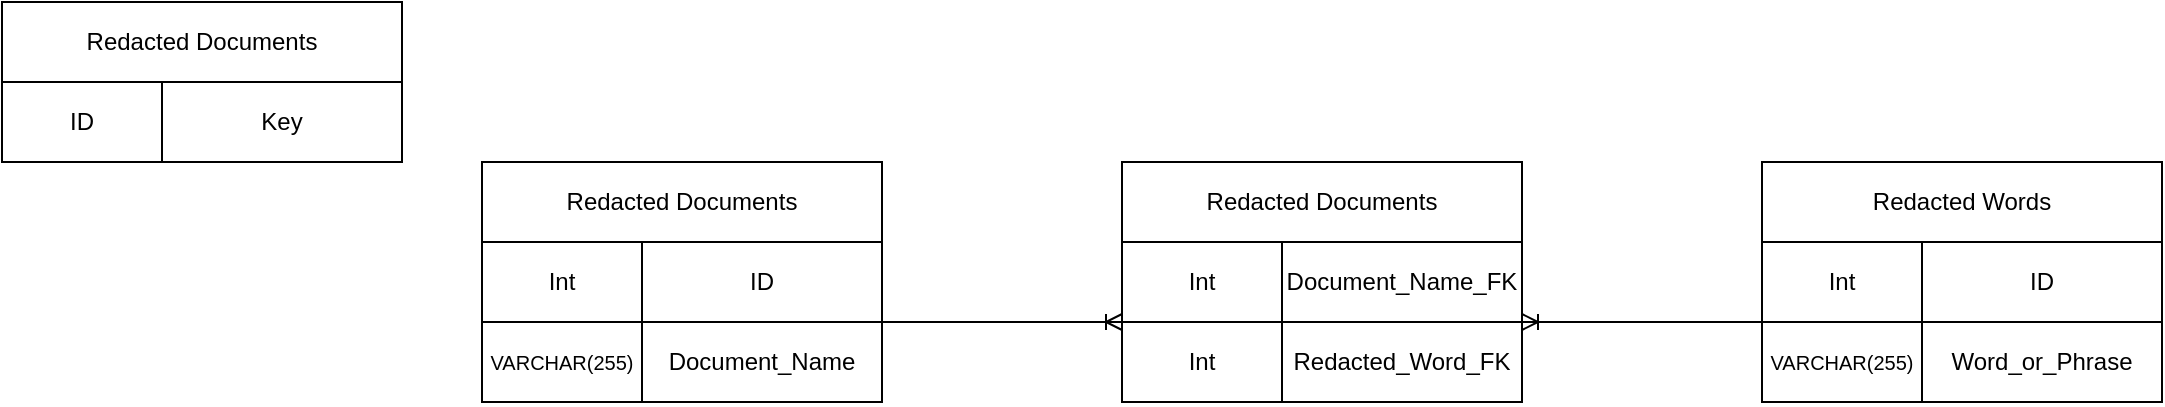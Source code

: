 <mxfile version="14.5.0" type="github">
  <diagram id="0-HLeVHJZCkb-TzCpiPO" name="Page-1">
    <mxGraphModel dx="999" dy="518" grid="1" gridSize="10" guides="1" tooltips="1" connect="1" arrows="1" fold="1" page="1" pageScale="1" pageWidth="850" pageHeight="1100" math="0" shadow="0">
      <root>
        <mxCell id="0" />
        <mxCell id="1" parent="0" />
        <mxCell id="MCdQvpjKP1I-DEN3pyH2-1" value="Redacted Documents" style="rounded=0;whiteSpace=wrap;html=1;" vertex="1" parent="1">
          <mxGeometry x="360" y="160" width="200" height="40" as="geometry" />
        </mxCell>
        <mxCell id="MCdQvpjKP1I-DEN3pyH2-9" value="" style="group" vertex="1" connectable="0" parent="1">
          <mxGeometry x="360" y="200" width="200" height="40" as="geometry" />
        </mxCell>
        <mxCell id="MCdQvpjKP1I-DEN3pyH2-6" value="" style="group" vertex="1" connectable="0" parent="MCdQvpjKP1I-DEN3pyH2-9">
          <mxGeometry width="200" height="40" as="geometry" />
        </mxCell>
        <mxCell id="MCdQvpjKP1I-DEN3pyH2-2" value="" style="rounded=0;whiteSpace=wrap;html=1;" vertex="1" parent="MCdQvpjKP1I-DEN3pyH2-6">
          <mxGeometry width="200" height="40" as="geometry" />
        </mxCell>
        <mxCell id="MCdQvpjKP1I-DEN3pyH2-7" value="Int" style="text;html=1;strokeColor=none;fillColor=none;align=center;verticalAlign=middle;whiteSpace=wrap;rounded=0;" vertex="1" parent="MCdQvpjKP1I-DEN3pyH2-6">
          <mxGeometry width="80" height="40" as="geometry" />
        </mxCell>
        <mxCell id="MCdQvpjKP1I-DEN3pyH2-8" value="ID" style="text;html=1;strokeColor=none;fillColor=none;align=center;verticalAlign=middle;whiteSpace=wrap;rounded=0;" vertex="1" parent="MCdQvpjKP1I-DEN3pyH2-9">
          <mxGeometry x="80" width="120" height="40" as="geometry" />
        </mxCell>
        <mxCell id="MCdQvpjKP1I-DEN3pyH2-5" value="" style="endArrow=none;html=1;entryX=0.4;entryY=-0.002;entryDx=0;entryDy=0;entryPerimeter=0;exitX=0;exitY=1;exitDx=0;exitDy=0;" edge="1" parent="MCdQvpjKP1I-DEN3pyH2-9" source="MCdQvpjKP1I-DEN3pyH2-8" target="MCdQvpjKP1I-DEN3pyH2-2">
          <mxGeometry width="50" height="50" relative="1" as="geometry">
            <mxPoint x="80" y="40" as="sourcePoint" />
            <mxPoint x="200" y="-10" as="targetPoint" />
          </mxGeometry>
        </mxCell>
        <mxCell id="MCdQvpjKP1I-DEN3pyH2-59" value="" style="group" vertex="1" connectable="0" parent="1">
          <mxGeometry x="360" y="240" width="200" height="40" as="geometry" />
        </mxCell>
        <mxCell id="MCdQvpjKP1I-DEN3pyH2-60" value="" style="group" vertex="1" connectable="0" parent="MCdQvpjKP1I-DEN3pyH2-59">
          <mxGeometry width="200" height="40" as="geometry" />
        </mxCell>
        <mxCell id="MCdQvpjKP1I-DEN3pyH2-61" value="" style="rounded=0;whiteSpace=wrap;html=1;" vertex="1" parent="MCdQvpjKP1I-DEN3pyH2-60">
          <mxGeometry width="200" height="40" as="geometry" />
        </mxCell>
        <mxCell id="MCdQvpjKP1I-DEN3pyH2-62" value="&lt;font style=&quot;font-size: 10px&quot;&gt;VARCHAR(255)&lt;/font&gt;" style="text;html=1;strokeColor=none;fillColor=none;align=center;verticalAlign=middle;whiteSpace=wrap;rounded=0;" vertex="1" parent="MCdQvpjKP1I-DEN3pyH2-60">
          <mxGeometry width="80" height="40" as="geometry" />
        </mxCell>
        <mxCell id="MCdQvpjKP1I-DEN3pyH2-63" value="Document_Name" style="text;html=1;strokeColor=none;fillColor=none;align=center;verticalAlign=middle;whiteSpace=wrap;rounded=0;" vertex="1" parent="MCdQvpjKP1I-DEN3pyH2-59">
          <mxGeometry x="80" width="120" height="40" as="geometry" />
        </mxCell>
        <mxCell id="MCdQvpjKP1I-DEN3pyH2-64" value="" style="endArrow=none;html=1;entryX=0.4;entryY=-0.002;entryDx=0;entryDy=0;entryPerimeter=0;exitX=0;exitY=1;exitDx=0;exitDy=0;" edge="1" parent="MCdQvpjKP1I-DEN3pyH2-59" source="MCdQvpjKP1I-DEN3pyH2-63" target="MCdQvpjKP1I-DEN3pyH2-61">
          <mxGeometry width="50" height="50" relative="1" as="geometry">
            <mxPoint x="80" y="40" as="sourcePoint" />
            <mxPoint x="200" y="-10" as="targetPoint" />
          </mxGeometry>
        </mxCell>
        <mxCell id="MCdQvpjKP1I-DEN3pyH2-83" value="" style="group;fontStyle=1" vertex="1" connectable="0" parent="1">
          <mxGeometry x="120" y="120" width="200" height="40" as="geometry" />
        </mxCell>
        <mxCell id="MCdQvpjKP1I-DEN3pyH2-84" value="" style="group" vertex="1" connectable="0" parent="MCdQvpjKP1I-DEN3pyH2-83">
          <mxGeometry width="200" height="40" as="geometry" />
        </mxCell>
        <mxCell id="MCdQvpjKP1I-DEN3pyH2-85" value="" style="rounded=0;whiteSpace=wrap;html=1;" vertex="1" parent="MCdQvpjKP1I-DEN3pyH2-84">
          <mxGeometry width="200" height="40" as="geometry" />
        </mxCell>
        <mxCell id="MCdQvpjKP1I-DEN3pyH2-86" value="ID" style="text;html=1;strokeColor=none;fillColor=none;align=center;verticalAlign=middle;whiteSpace=wrap;rounded=0;" vertex="1" parent="MCdQvpjKP1I-DEN3pyH2-84">
          <mxGeometry width="80" height="40" as="geometry" />
        </mxCell>
        <mxCell id="MCdQvpjKP1I-DEN3pyH2-87" value="Key" style="text;html=1;strokeColor=none;fillColor=none;align=center;verticalAlign=middle;whiteSpace=wrap;rounded=0;" vertex="1" parent="MCdQvpjKP1I-DEN3pyH2-83">
          <mxGeometry x="80" width="120" height="40" as="geometry" />
        </mxCell>
        <mxCell id="MCdQvpjKP1I-DEN3pyH2-88" value="" style="endArrow=none;html=1;entryX=0.4;entryY=-0.002;entryDx=0;entryDy=0;entryPerimeter=0;exitX=0;exitY=1;exitDx=0;exitDy=0;" edge="1" parent="MCdQvpjKP1I-DEN3pyH2-83" source="MCdQvpjKP1I-DEN3pyH2-87" target="MCdQvpjKP1I-DEN3pyH2-85">
          <mxGeometry width="50" height="50" relative="1" as="geometry">
            <mxPoint x="80" y="40" as="sourcePoint" />
            <mxPoint x="200" y="-10" as="targetPoint" />
          </mxGeometry>
        </mxCell>
        <mxCell id="MCdQvpjKP1I-DEN3pyH2-89" value="Redacted Documents" style="rounded=0;whiteSpace=wrap;html=1;" vertex="1" parent="1">
          <mxGeometry x="120" y="80" width="200" height="40" as="geometry" />
        </mxCell>
        <mxCell id="MCdQvpjKP1I-DEN3pyH2-90" value="" style="group" vertex="1" connectable="0" parent="1">
          <mxGeometry x="680" y="200" width="200" height="40" as="geometry" />
        </mxCell>
        <mxCell id="MCdQvpjKP1I-DEN3pyH2-91" value="" style="group" vertex="1" connectable="0" parent="MCdQvpjKP1I-DEN3pyH2-90">
          <mxGeometry width="200" height="40" as="geometry" />
        </mxCell>
        <mxCell id="MCdQvpjKP1I-DEN3pyH2-92" value="" style="rounded=0;whiteSpace=wrap;html=1;" vertex="1" parent="MCdQvpjKP1I-DEN3pyH2-91">
          <mxGeometry width="200" height="40" as="geometry" />
        </mxCell>
        <mxCell id="MCdQvpjKP1I-DEN3pyH2-93" value="Int" style="text;html=1;strokeColor=none;fillColor=none;align=center;verticalAlign=middle;whiteSpace=wrap;rounded=0;" vertex="1" parent="MCdQvpjKP1I-DEN3pyH2-91">
          <mxGeometry width="80" height="40" as="geometry" />
        </mxCell>
        <mxCell id="MCdQvpjKP1I-DEN3pyH2-94" value="Document_Name_FK" style="text;html=1;strokeColor=none;fillColor=none;align=center;verticalAlign=middle;whiteSpace=wrap;rounded=0;" vertex="1" parent="MCdQvpjKP1I-DEN3pyH2-90">
          <mxGeometry x="80" width="120" height="40" as="geometry" />
        </mxCell>
        <mxCell id="MCdQvpjKP1I-DEN3pyH2-95" value="" style="endArrow=none;html=1;entryX=0.4;entryY=-0.002;entryDx=0;entryDy=0;entryPerimeter=0;exitX=0;exitY=1;exitDx=0;exitDy=0;" edge="1" parent="MCdQvpjKP1I-DEN3pyH2-90" source="MCdQvpjKP1I-DEN3pyH2-94" target="MCdQvpjKP1I-DEN3pyH2-92">
          <mxGeometry width="50" height="50" relative="1" as="geometry">
            <mxPoint x="80" y="40" as="sourcePoint" />
            <mxPoint x="200" y="-10" as="targetPoint" />
          </mxGeometry>
        </mxCell>
        <mxCell id="MCdQvpjKP1I-DEN3pyH2-96" value="Redacted Words" style="rounded=0;whiteSpace=wrap;html=1;" vertex="1" parent="1">
          <mxGeometry x="1000" y="160" width="200" height="40" as="geometry" />
        </mxCell>
        <mxCell id="MCdQvpjKP1I-DEN3pyH2-97" value="Redacted Documents" style="rounded=0;whiteSpace=wrap;html=1;" vertex="1" parent="1">
          <mxGeometry x="680" y="160" width="200" height="40" as="geometry" />
        </mxCell>
        <mxCell id="MCdQvpjKP1I-DEN3pyH2-98" value="" style="group;fontStyle=1" vertex="1" connectable="0" parent="1">
          <mxGeometry x="680" y="240" width="200" height="40" as="geometry" />
        </mxCell>
        <mxCell id="MCdQvpjKP1I-DEN3pyH2-99" value="" style="group" vertex="1" connectable="0" parent="MCdQvpjKP1I-DEN3pyH2-98">
          <mxGeometry width="200" height="40" as="geometry" />
        </mxCell>
        <mxCell id="MCdQvpjKP1I-DEN3pyH2-100" value="" style="rounded=0;whiteSpace=wrap;html=1;" vertex="1" parent="MCdQvpjKP1I-DEN3pyH2-99">
          <mxGeometry width="200" height="40" as="geometry" />
        </mxCell>
        <mxCell id="MCdQvpjKP1I-DEN3pyH2-101" value="Int" style="text;html=1;strokeColor=none;fillColor=none;align=center;verticalAlign=middle;whiteSpace=wrap;rounded=0;" vertex="1" parent="MCdQvpjKP1I-DEN3pyH2-99">
          <mxGeometry width="80" height="40" as="geometry" />
        </mxCell>
        <mxCell id="MCdQvpjKP1I-DEN3pyH2-102" value="Redacted_Word_FK" style="text;html=1;strokeColor=none;fillColor=none;align=center;verticalAlign=middle;whiteSpace=wrap;rounded=0;" vertex="1" parent="MCdQvpjKP1I-DEN3pyH2-98">
          <mxGeometry x="80" width="120" height="40" as="geometry" />
        </mxCell>
        <mxCell id="MCdQvpjKP1I-DEN3pyH2-103" value="" style="endArrow=none;html=1;entryX=0.4;entryY=-0.002;entryDx=0;entryDy=0;entryPerimeter=0;exitX=0;exitY=1;exitDx=0;exitDy=0;" edge="1" parent="MCdQvpjKP1I-DEN3pyH2-98" source="MCdQvpjKP1I-DEN3pyH2-102" target="MCdQvpjKP1I-DEN3pyH2-100">
          <mxGeometry width="50" height="50" relative="1" as="geometry">
            <mxPoint x="80" y="40" as="sourcePoint" />
            <mxPoint x="200" y="-10" as="targetPoint" />
          </mxGeometry>
        </mxCell>
        <mxCell id="MCdQvpjKP1I-DEN3pyH2-104" value="" style="edgeStyle=entityRelationEdgeStyle;fontSize=12;html=1;endArrow=ERoneToMany;exitX=1;exitY=0;exitDx=0;exitDy=0;entryX=0;entryY=0;entryDx=0;entryDy=0;" edge="1" parent="1" source="MCdQvpjKP1I-DEN3pyH2-63" target="MCdQvpjKP1I-DEN3pyH2-101">
          <mxGeometry width="100" height="100" relative="1" as="geometry">
            <mxPoint x="620" y="300" as="sourcePoint" />
            <mxPoint x="720" y="200" as="targetPoint" />
          </mxGeometry>
        </mxCell>
        <mxCell id="MCdQvpjKP1I-DEN3pyH2-106" value="" style="group;fontStyle=1" vertex="1" connectable="0" parent="1">
          <mxGeometry x="1000" y="200" width="200" height="40" as="geometry" />
        </mxCell>
        <mxCell id="MCdQvpjKP1I-DEN3pyH2-107" value="" style="group" vertex="1" connectable="0" parent="MCdQvpjKP1I-DEN3pyH2-106">
          <mxGeometry width="200" height="40" as="geometry" />
        </mxCell>
        <mxCell id="MCdQvpjKP1I-DEN3pyH2-108" value="" style="rounded=0;whiteSpace=wrap;html=1;" vertex="1" parent="MCdQvpjKP1I-DEN3pyH2-107">
          <mxGeometry width="200" height="40" as="geometry" />
        </mxCell>
        <mxCell id="MCdQvpjKP1I-DEN3pyH2-109" value="Int" style="text;html=1;strokeColor=none;fillColor=none;align=center;verticalAlign=middle;whiteSpace=wrap;rounded=0;" vertex="1" parent="MCdQvpjKP1I-DEN3pyH2-107">
          <mxGeometry width="80" height="40" as="geometry" />
        </mxCell>
        <mxCell id="MCdQvpjKP1I-DEN3pyH2-110" value="ID" style="text;html=1;strokeColor=none;fillColor=none;align=center;verticalAlign=middle;whiteSpace=wrap;rounded=0;" vertex="1" parent="MCdQvpjKP1I-DEN3pyH2-106">
          <mxGeometry x="80" width="120" height="40" as="geometry" />
        </mxCell>
        <mxCell id="MCdQvpjKP1I-DEN3pyH2-111" value="" style="endArrow=none;html=1;entryX=0.4;entryY=-0.002;entryDx=0;entryDy=0;entryPerimeter=0;exitX=0;exitY=1;exitDx=0;exitDy=0;" edge="1" parent="MCdQvpjKP1I-DEN3pyH2-106" source="MCdQvpjKP1I-DEN3pyH2-110" target="MCdQvpjKP1I-DEN3pyH2-108">
          <mxGeometry width="50" height="50" relative="1" as="geometry">
            <mxPoint x="80" y="40" as="sourcePoint" />
            <mxPoint x="200" y="-10" as="targetPoint" />
          </mxGeometry>
        </mxCell>
        <mxCell id="MCdQvpjKP1I-DEN3pyH2-112" value="" style="group;fontStyle=1" vertex="1" connectable="0" parent="1">
          <mxGeometry x="1000" y="240" width="200" height="40" as="geometry" />
        </mxCell>
        <mxCell id="MCdQvpjKP1I-DEN3pyH2-113" value="" style="group" vertex="1" connectable="0" parent="MCdQvpjKP1I-DEN3pyH2-112">
          <mxGeometry width="200" height="40" as="geometry" />
        </mxCell>
        <mxCell id="MCdQvpjKP1I-DEN3pyH2-114" value="" style="rounded=0;whiteSpace=wrap;html=1;" vertex="1" parent="MCdQvpjKP1I-DEN3pyH2-113">
          <mxGeometry width="200" height="40" as="geometry" />
        </mxCell>
        <mxCell id="MCdQvpjKP1I-DEN3pyH2-115" value="&lt;font style=&quot;font-size: 10px&quot;&gt;VARCHAR(255)&lt;/font&gt;" style="text;html=1;strokeColor=none;fillColor=none;align=center;verticalAlign=middle;whiteSpace=wrap;rounded=0;" vertex="1" parent="MCdQvpjKP1I-DEN3pyH2-113">
          <mxGeometry width="80" height="40" as="geometry" />
        </mxCell>
        <mxCell id="MCdQvpjKP1I-DEN3pyH2-116" value="Word_or_Phrase" style="text;html=1;strokeColor=none;fillColor=none;align=center;verticalAlign=middle;whiteSpace=wrap;rounded=0;" vertex="1" parent="MCdQvpjKP1I-DEN3pyH2-112">
          <mxGeometry x="80" width="120" height="40" as="geometry" />
        </mxCell>
        <mxCell id="MCdQvpjKP1I-DEN3pyH2-117" value="" style="endArrow=none;html=1;entryX=0.4;entryY=-0.002;entryDx=0;entryDy=0;entryPerimeter=0;exitX=0;exitY=1;exitDx=0;exitDy=0;" edge="1" parent="MCdQvpjKP1I-DEN3pyH2-112" source="MCdQvpjKP1I-DEN3pyH2-116" target="MCdQvpjKP1I-DEN3pyH2-114">
          <mxGeometry width="50" height="50" relative="1" as="geometry">
            <mxPoint x="80" y="40" as="sourcePoint" />
            <mxPoint x="200" y="-10" as="targetPoint" />
          </mxGeometry>
        </mxCell>
        <mxCell id="MCdQvpjKP1I-DEN3pyH2-118" value="" style="edgeStyle=entityRelationEdgeStyle;fontSize=12;html=1;endArrow=ERoneToMany;exitX=0;exitY=0;exitDx=0;exitDy=0;entryX=1;entryY=0;entryDx=0;entryDy=0;" edge="1" parent="1" source="MCdQvpjKP1I-DEN3pyH2-115" target="MCdQvpjKP1I-DEN3pyH2-102">
          <mxGeometry width="100" height="100" relative="1" as="geometry">
            <mxPoint x="800" y="280" as="sourcePoint" />
            <mxPoint x="900" y="180" as="targetPoint" />
          </mxGeometry>
        </mxCell>
      </root>
    </mxGraphModel>
  </diagram>
</mxfile>
